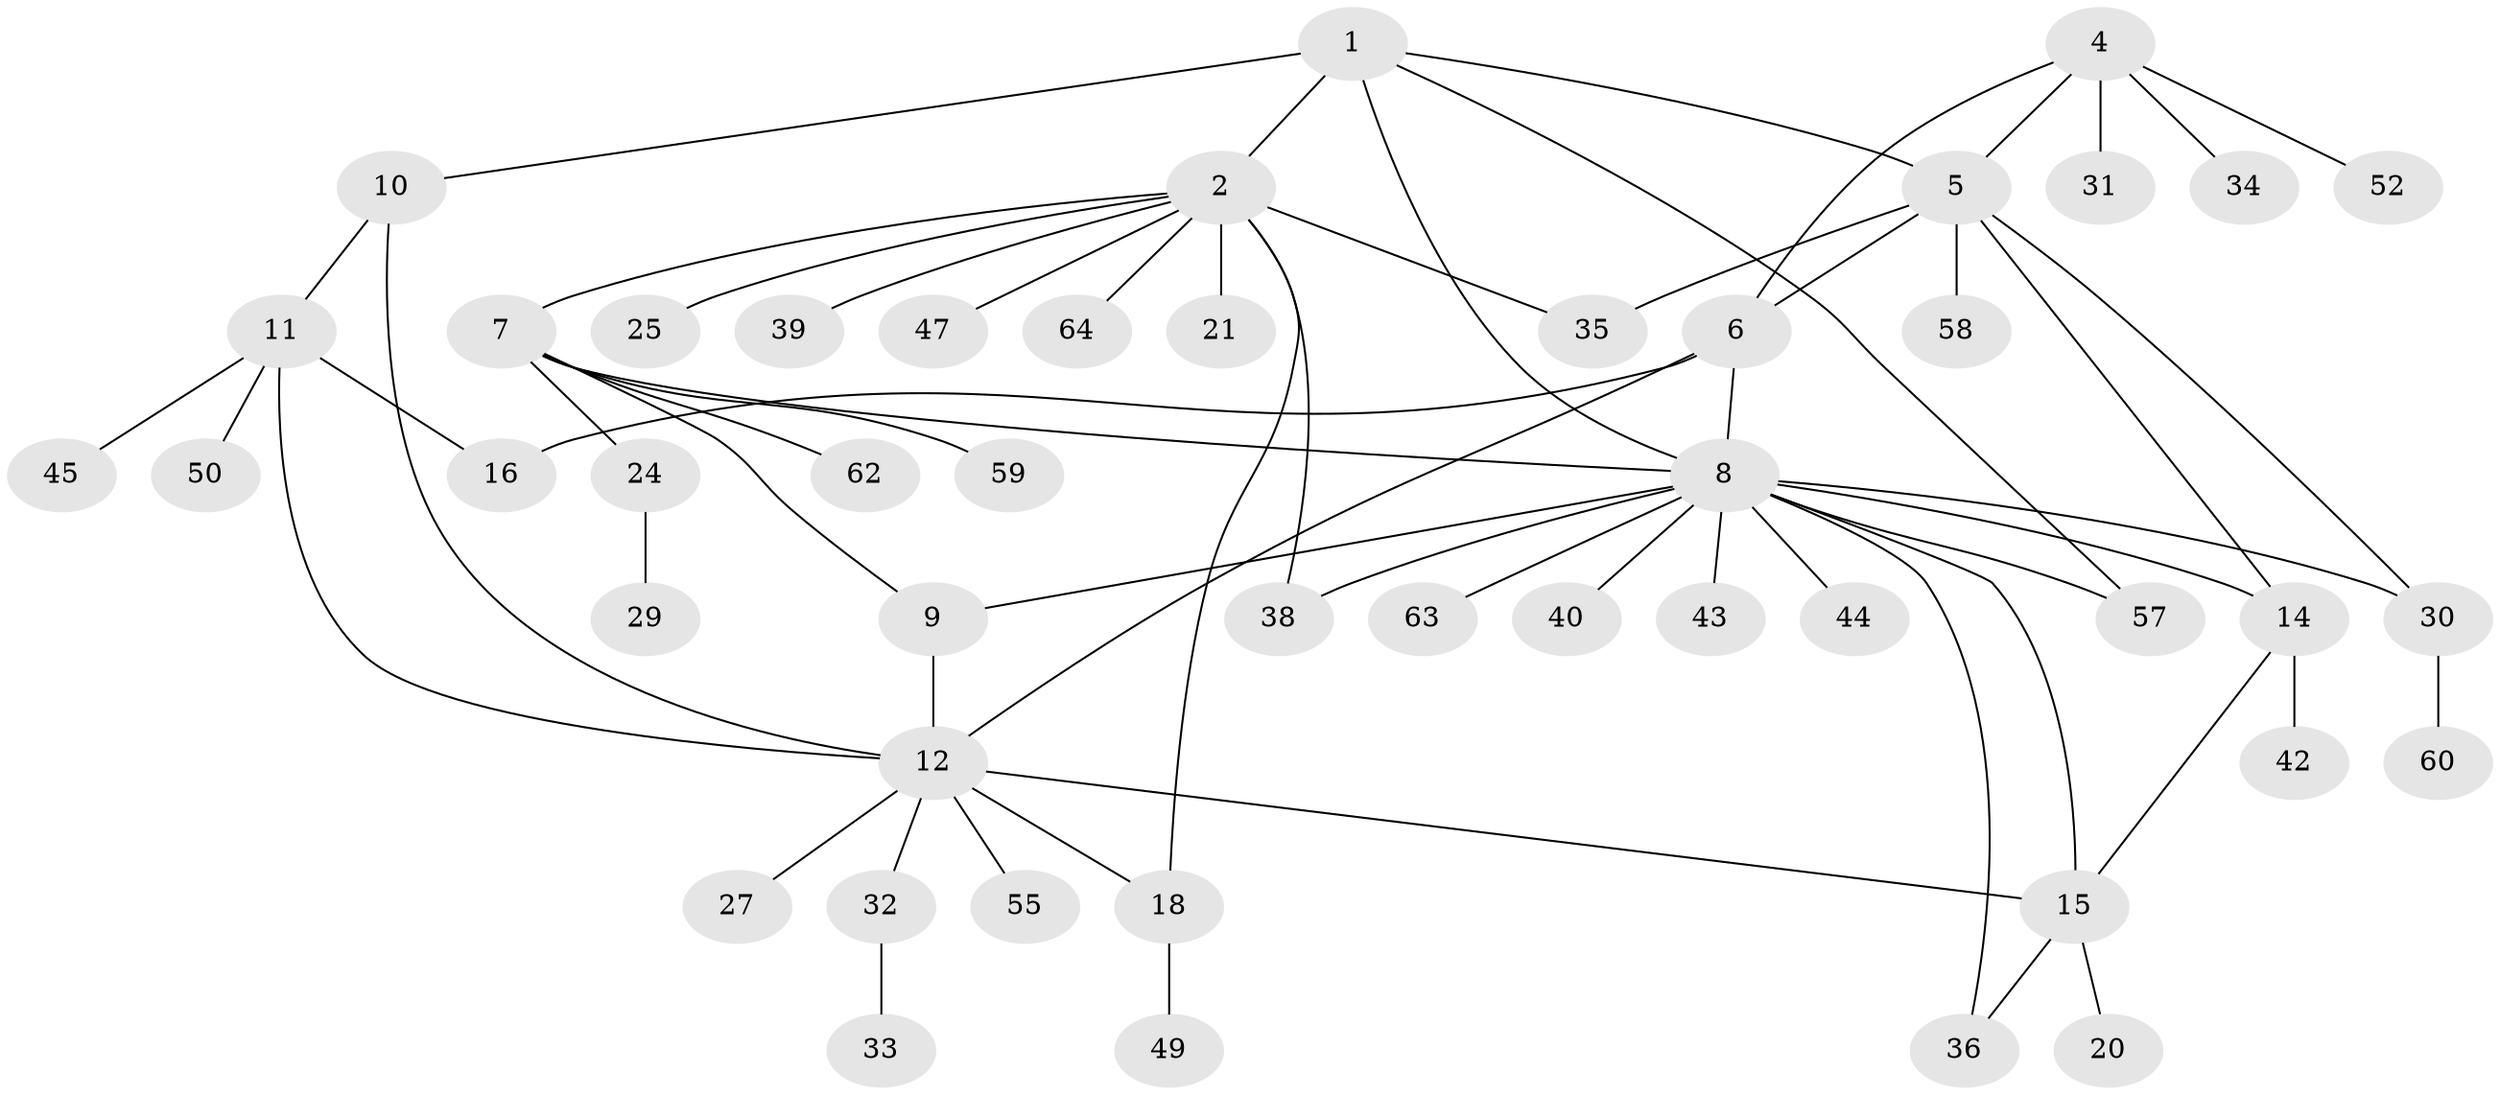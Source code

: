 // Generated by graph-tools (version 1.1) at 2025/52/02/27/25 19:52:14]
// undirected, 47 vertices, 63 edges
graph export_dot {
graph [start="1"]
  node [color=gray90,style=filled];
  1;
  2 [super="+3"];
  4 [super="+26"];
  5 [super="+37"];
  6 [super="+28"];
  7 [super="+19"];
  8 [super="+13"];
  9;
  10;
  11 [super="+46"];
  12 [super="+17"];
  14;
  15 [super="+61"];
  16;
  18 [super="+22"];
  20;
  21 [super="+23"];
  24 [super="+51"];
  25;
  27;
  29 [super="+53"];
  30 [super="+54"];
  31;
  32 [super="+48"];
  33;
  34;
  35;
  36;
  38;
  39 [super="+41"];
  40 [super="+56"];
  42;
  43;
  44;
  45;
  47;
  49;
  50;
  52;
  55;
  57;
  58;
  59;
  60;
  62;
  63;
  64 [super="+65"];
  1 -- 2 [weight=2];
  1 -- 5;
  1 -- 10;
  1 -- 57;
  1 -- 8;
  2 -- 21;
  2 -- 25;
  2 -- 35;
  2 -- 38;
  2 -- 47;
  2 -- 64;
  2 -- 18;
  2 -- 7;
  2 -- 39;
  4 -- 5;
  4 -- 6;
  4 -- 31;
  4 -- 34;
  4 -- 52;
  5 -- 6;
  5 -- 14;
  5 -- 30;
  5 -- 35;
  5 -- 58;
  6 -- 8;
  6 -- 12;
  6 -- 16;
  7 -- 8;
  7 -- 9;
  7 -- 24;
  7 -- 59;
  7 -- 62;
  8 -- 9;
  8 -- 30;
  8 -- 36;
  8 -- 40;
  8 -- 57;
  8 -- 63;
  8 -- 38;
  8 -- 43;
  8 -- 44;
  8 -- 14;
  8 -- 15;
  9 -- 12;
  10 -- 11;
  10 -- 12;
  11 -- 12;
  11 -- 16;
  11 -- 45;
  11 -- 50;
  12 -- 15;
  12 -- 27;
  12 -- 18;
  12 -- 32;
  12 -- 55;
  14 -- 15;
  14 -- 42;
  15 -- 20;
  15 -- 36;
  18 -- 49;
  24 -- 29;
  30 -- 60;
  32 -- 33;
}
